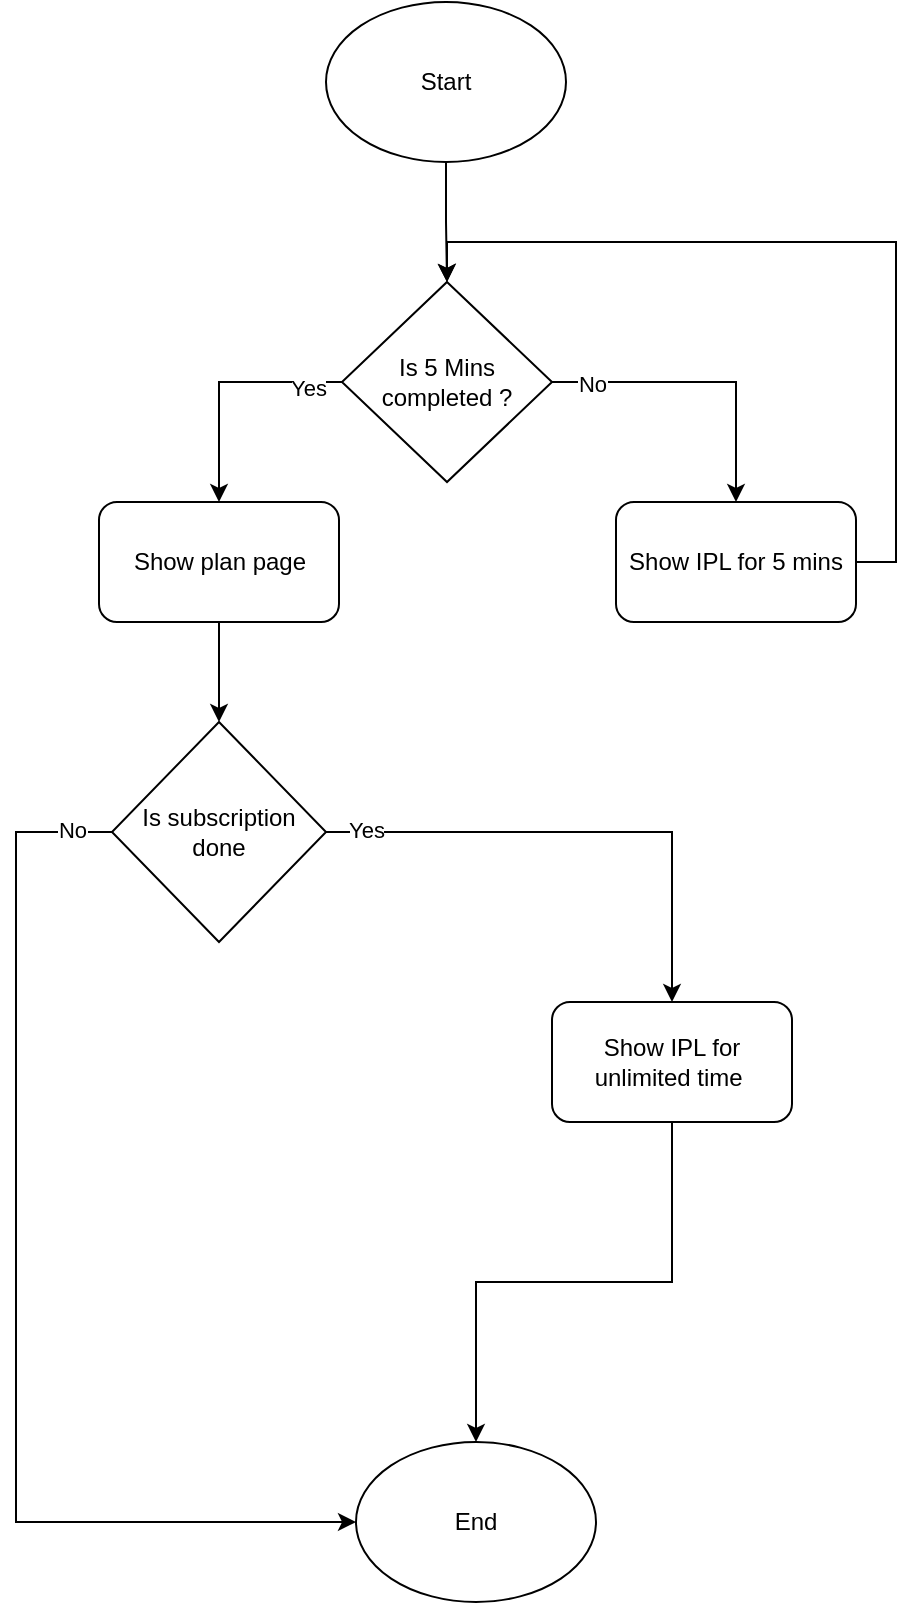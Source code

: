<mxfile version="24.6.4" type="device">
  <diagram name="Page-1" id="TOHYviatj2I0MnoTYPZb">
    <mxGraphModel dx="2800" dy="1085" grid="1" gridSize="10" guides="1" tooltips="1" connect="1" arrows="1" fold="1" page="1" pageScale="1" pageWidth="850" pageHeight="1100" math="0" shadow="0">
      <root>
        <mxCell id="0" />
        <mxCell id="1" parent="0" />
        <mxCell id="POUIxKWlCIAywBIWzHVX-10" style="edgeStyle=orthogonalEdgeStyle;rounded=0;orthogonalLoop=1;jettySize=auto;html=1;exitX=0.5;exitY=1;exitDx=0;exitDy=0;" edge="1" parent="1" source="POUIxKWlCIAywBIWzHVX-1" target="POUIxKWlCIAywBIWzHVX-2">
          <mxGeometry relative="1" as="geometry" />
        </mxCell>
        <mxCell id="POUIxKWlCIAywBIWzHVX-1" value="Start" style="ellipse;whiteSpace=wrap;html=1;" vertex="1" parent="1">
          <mxGeometry x="365" y="20" width="120" height="80" as="geometry" />
        </mxCell>
        <mxCell id="POUIxKWlCIAywBIWzHVX-6" style="edgeStyle=orthogonalEdgeStyle;rounded=0;orthogonalLoop=1;jettySize=auto;html=1;exitX=0;exitY=0.5;exitDx=0;exitDy=0;" edge="1" parent="1" source="POUIxKWlCIAywBIWzHVX-2" target="POUIxKWlCIAywBIWzHVX-5">
          <mxGeometry relative="1" as="geometry" />
        </mxCell>
        <mxCell id="POUIxKWlCIAywBIWzHVX-7" value="Yes" style="edgeLabel;html=1;align=center;verticalAlign=middle;resizable=0;points=[];" vertex="1" connectable="0" parent="POUIxKWlCIAywBIWzHVX-6">
          <mxGeometry x="-0.714" y="3" relative="1" as="geometry">
            <mxPoint as="offset" />
          </mxGeometry>
        </mxCell>
        <mxCell id="POUIxKWlCIAywBIWzHVX-11" style="edgeStyle=orthogonalEdgeStyle;rounded=0;orthogonalLoop=1;jettySize=auto;html=1;exitX=1;exitY=0.5;exitDx=0;exitDy=0;" edge="1" parent="1" source="POUIxKWlCIAywBIWzHVX-2" target="POUIxKWlCIAywBIWzHVX-8">
          <mxGeometry relative="1" as="geometry" />
        </mxCell>
        <mxCell id="POUIxKWlCIAywBIWzHVX-12" value="No" style="edgeLabel;html=1;align=center;verticalAlign=middle;resizable=0;points=[];" vertex="1" connectable="0" parent="POUIxKWlCIAywBIWzHVX-11">
          <mxGeometry x="-0.737" y="-1" relative="1" as="geometry">
            <mxPoint as="offset" />
          </mxGeometry>
        </mxCell>
        <mxCell id="POUIxKWlCIAywBIWzHVX-2" value="Is 5 Mins completed ?" style="rhombus;whiteSpace=wrap;html=1;" vertex="1" parent="1">
          <mxGeometry x="373" y="160" width="105" height="100" as="geometry" />
        </mxCell>
        <mxCell id="POUIxKWlCIAywBIWzHVX-3" value="End" style="ellipse;whiteSpace=wrap;html=1;" vertex="1" parent="1">
          <mxGeometry x="380" y="740" width="120" height="80" as="geometry" />
        </mxCell>
        <mxCell id="POUIxKWlCIAywBIWzHVX-14" style="edgeStyle=orthogonalEdgeStyle;rounded=0;orthogonalLoop=1;jettySize=auto;html=1;exitX=0.5;exitY=1;exitDx=0;exitDy=0;entryX=0.5;entryY=0;entryDx=0;entryDy=0;" edge="1" parent="1" source="POUIxKWlCIAywBIWzHVX-5" target="POUIxKWlCIAywBIWzHVX-13">
          <mxGeometry relative="1" as="geometry" />
        </mxCell>
        <mxCell id="POUIxKWlCIAywBIWzHVX-5" value="Show plan page" style="rounded=1;whiteSpace=wrap;html=1;" vertex="1" parent="1">
          <mxGeometry x="251.5" y="270" width="120" height="60" as="geometry" />
        </mxCell>
        <mxCell id="POUIxKWlCIAywBIWzHVX-9" style="edgeStyle=orthogonalEdgeStyle;rounded=0;orthogonalLoop=1;jettySize=auto;html=1;exitX=1;exitY=0.5;exitDx=0;exitDy=0;entryX=0.5;entryY=0;entryDx=0;entryDy=0;" edge="1" parent="1" source="POUIxKWlCIAywBIWzHVX-8" target="POUIxKWlCIAywBIWzHVX-2">
          <mxGeometry relative="1" as="geometry" />
        </mxCell>
        <mxCell id="POUIxKWlCIAywBIWzHVX-8" value="Show IPL for 5 mins" style="rounded=1;whiteSpace=wrap;html=1;" vertex="1" parent="1">
          <mxGeometry x="510" y="270" width="120" height="60" as="geometry" />
        </mxCell>
        <mxCell id="POUIxKWlCIAywBIWzHVX-16" style="edgeStyle=orthogonalEdgeStyle;rounded=0;orthogonalLoop=1;jettySize=auto;html=1;exitX=0;exitY=0.5;exitDx=0;exitDy=0;entryX=0;entryY=0.5;entryDx=0;entryDy=0;" edge="1" parent="1" source="POUIxKWlCIAywBIWzHVX-13" target="POUIxKWlCIAywBIWzHVX-3">
          <mxGeometry relative="1" as="geometry">
            <Array as="points">
              <mxPoint x="210" y="435" />
              <mxPoint x="210" y="780" />
            </Array>
          </mxGeometry>
        </mxCell>
        <mxCell id="POUIxKWlCIAywBIWzHVX-19" value="No" style="edgeLabel;html=1;align=center;verticalAlign=middle;resizable=0;points=[];" vertex="1" connectable="0" parent="POUIxKWlCIAywBIWzHVX-16">
          <mxGeometry x="-0.928" y="-1" relative="1" as="geometry">
            <mxPoint as="offset" />
          </mxGeometry>
        </mxCell>
        <mxCell id="POUIxKWlCIAywBIWzHVX-18" style="edgeStyle=orthogonalEdgeStyle;rounded=0;orthogonalLoop=1;jettySize=auto;html=1;exitX=1;exitY=0.5;exitDx=0;exitDy=0;" edge="1" parent="1" source="POUIxKWlCIAywBIWzHVX-13" target="POUIxKWlCIAywBIWzHVX-17">
          <mxGeometry relative="1" as="geometry" />
        </mxCell>
        <mxCell id="POUIxKWlCIAywBIWzHVX-20" value="Yes" style="edgeLabel;html=1;align=center;verticalAlign=middle;resizable=0;points=[];" vertex="1" connectable="0" parent="POUIxKWlCIAywBIWzHVX-18">
          <mxGeometry x="-0.849" y="1" relative="1" as="geometry">
            <mxPoint as="offset" />
          </mxGeometry>
        </mxCell>
        <mxCell id="POUIxKWlCIAywBIWzHVX-13" value="Is subscription done" style="rhombus;whiteSpace=wrap;html=1;" vertex="1" parent="1">
          <mxGeometry x="258" y="380" width="107" height="110" as="geometry" />
        </mxCell>
        <mxCell id="POUIxKWlCIAywBIWzHVX-21" style="edgeStyle=orthogonalEdgeStyle;rounded=0;orthogonalLoop=1;jettySize=auto;html=1;" edge="1" parent="1" source="POUIxKWlCIAywBIWzHVX-17" target="POUIxKWlCIAywBIWzHVX-3">
          <mxGeometry relative="1" as="geometry" />
        </mxCell>
        <mxCell id="POUIxKWlCIAywBIWzHVX-17" value="Show IPL for unlimited time&amp;nbsp;" style="rounded=1;whiteSpace=wrap;html=1;" vertex="1" parent="1">
          <mxGeometry x="478" y="520" width="120" height="60" as="geometry" />
        </mxCell>
      </root>
    </mxGraphModel>
  </diagram>
</mxfile>
